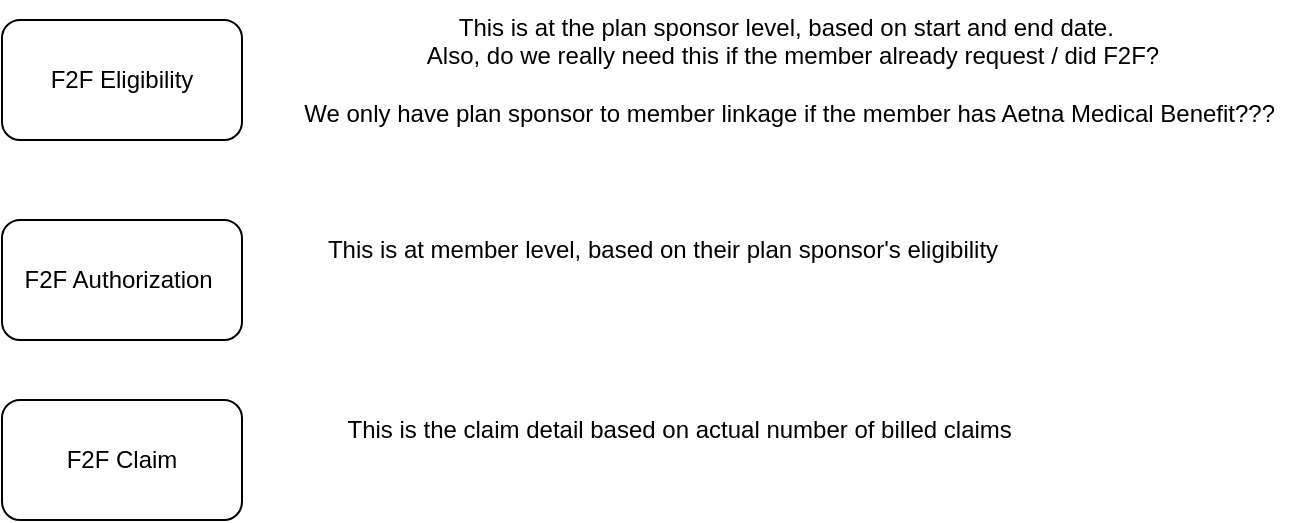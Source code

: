 <mxfile version="20.6.2" type="github">
  <diagram id="JimvKLFMV4bd7w0cs6DW" name="Page-1">
    <mxGraphModel dx="1470" dy="788" grid="1" gridSize="10" guides="1" tooltips="1" connect="1" arrows="1" fold="1" page="1" pageScale="1" pageWidth="850" pageHeight="1100" math="0" shadow="0">
      <root>
        <mxCell id="0" />
        <mxCell id="1" parent="0" />
        <mxCell id="R-19UEIqgZbKDTWxE5e_-1" value="F2F Claim" style="rounded=1;whiteSpace=wrap;html=1;" vertex="1" parent="1">
          <mxGeometry x="120" y="330" width="120" height="60" as="geometry" />
        </mxCell>
        <mxCell id="R-19UEIqgZbKDTWxE5e_-2" value="F2F Authorization&amp;nbsp;" style="rounded=1;whiteSpace=wrap;html=1;" vertex="1" parent="1">
          <mxGeometry x="120" y="240" width="120" height="60" as="geometry" />
        </mxCell>
        <mxCell id="R-19UEIqgZbKDTWxE5e_-3" value="F2F Eligibility" style="rounded=1;whiteSpace=wrap;html=1;" vertex="1" parent="1">
          <mxGeometry x="120" y="140" width="120" height="60" as="geometry" />
        </mxCell>
        <mxCell id="R-19UEIqgZbKDTWxE5e_-4" value="This is at the plan sponsor level, based on start and end date.&amp;nbsp;&amp;nbsp;&lt;br&gt;Also, do we really need this if the member already request / did F2F?&lt;br&gt;&lt;br&gt;We only have plan sponsor to member linkage if the member has Aetna Medical Benefit???&amp;nbsp;" style="text;html=1;align=center;verticalAlign=middle;resizable=0;points=[];autosize=1;strokeColor=none;fillColor=none;" vertex="1" parent="1">
          <mxGeometry x="260" y="130" width="510" height="70" as="geometry" />
        </mxCell>
        <mxCell id="R-19UEIqgZbKDTWxE5e_-5" value="This is at member level, based on their plan sponsor&#39;s eligibility" style="text;html=1;align=center;verticalAlign=middle;resizable=0;points=[];autosize=1;strokeColor=none;fillColor=none;" vertex="1" parent="1">
          <mxGeometry x="270" y="240" width="360" height="30" as="geometry" />
        </mxCell>
        <mxCell id="R-19UEIqgZbKDTWxE5e_-6" value="This is the claim detail based on actual number of billed claims&amp;nbsp;" style="text;html=1;align=center;verticalAlign=middle;resizable=0;points=[];autosize=1;strokeColor=none;fillColor=none;" vertex="1" parent="1">
          <mxGeometry x="280" y="330" width="360" height="30" as="geometry" />
        </mxCell>
      </root>
    </mxGraphModel>
  </diagram>
</mxfile>
